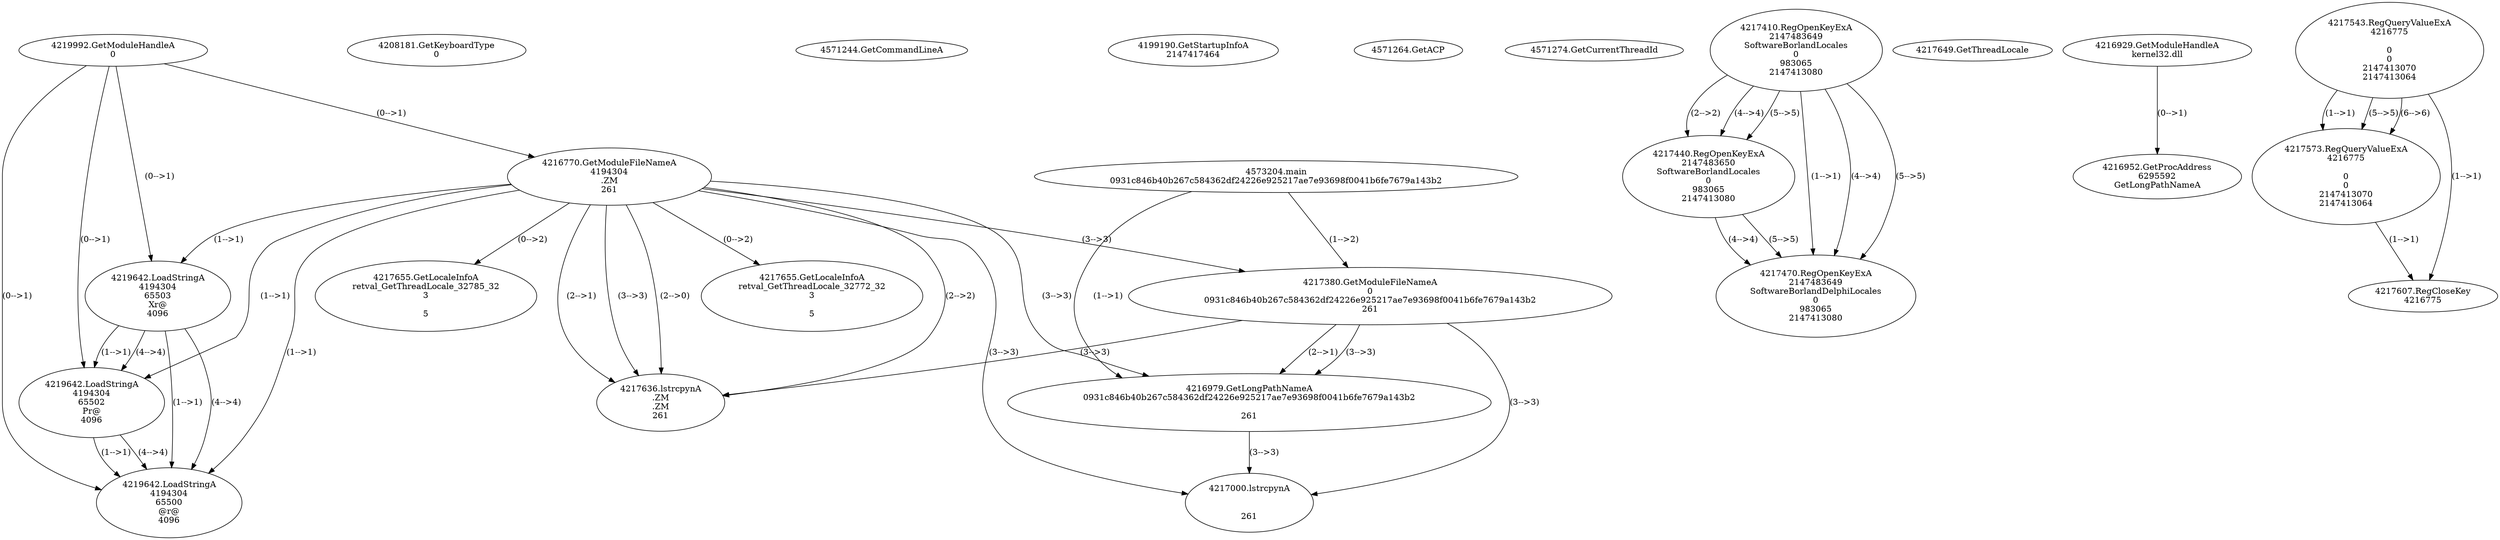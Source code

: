 // Global SCDG with merge call
digraph {
	0 [label="4573204.main
0931c846b40b267c584362df24226e925217ae7e93698f0041b6fe7679a143b2"]
	1 [label="4219992.GetModuleHandleA
0"]
	2 [label="4208181.GetKeyboardType
0"]
	3 [label="4571244.GetCommandLineA
"]
	4 [label="4199190.GetStartupInfoA
2147417464"]
	5 [label="4571264.GetACP
"]
	6 [label="4571274.GetCurrentThreadId
"]
	7 [label="4216770.GetModuleFileNameA
4194304
.ZM
261"]
	1 -> 7 [label="(0-->1)"]
	8 [label="4217380.GetModuleFileNameA
0
0931c846b40b267c584362df24226e925217ae7e93698f0041b6fe7679a143b2
261"]
	0 -> 8 [label="(1-->2)"]
	7 -> 8 [label="(3-->3)"]
	9 [label="4217410.RegOpenKeyExA
2147483649
Software\Borland\Locales
0
983065
2147413080"]
	10 [label="4217440.RegOpenKeyExA
2147483650
Software\Borland\Locales
0
983065
2147413080"]
	9 -> 10 [label="(2-->2)"]
	9 -> 10 [label="(4-->4)"]
	9 -> 10 [label="(5-->5)"]
	11 [label="4217470.RegOpenKeyExA
2147483649
Software\Borland\Delphi\Locales
0
983065
2147413080"]
	9 -> 11 [label="(1-->1)"]
	9 -> 11 [label="(4-->4)"]
	10 -> 11 [label="(4-->4)"]
	9 -> 11 [label="(5-->5)"]
	10 -> 11 [label="(5-->5)"]
	12 [label="4217636.lstrcpynA
.ZM
.ZM
261"]
	7 -> 12 [label="(2-->1)"]
	7 -> 12 [label="(2-->2)"]
	7 -> 12 [label="(3-->3)"]
	8 -> 12 [label="(3-->3)"]
	7 -> 12 [label="(2-->0)"]
	13 [label="4217649.GetThreadLocale
"]
	14 [label="4217655.GetLocaleInfoA
retval_GetThreadLocale_32772_32
3

5"]
	7 -> 14 [label="(0-->2)"]
	15 [label="4219642.LoadStringA
4194304
65503
Xr@
4096"]
	1 -> 15 [label="(0-->1)"]
	7 -> 15 [label="(1-->1)"]
	16 [label="4216929.GetModuleHandleA
kernel32.dll"]
	17 [label="4216952.GetProcAddress
6295592
GetLongPathNameA"]
	16 -> 17 [label="(0-->1)"]
	18 [label="4216979.GetLongPathNameA
0931c846b40b267c584362df24226e925217ae7e93698f0041b6fe7679a143b2

261"]
	0 -> 18 [label="(1-->1)"]
	8 -> 18 [label="(2-->1)"]
	7 -> 18 [label="(3-->3)"]
	8 -> 18 [label="(3-->3)"]
	19 [label="4217000.lstrcpynA


261"]
	7 -> 19 [label="(3-->3)"]
	8 -> 19 [label="(3-->3)"]
	18 -> 19 [label="(3-->3)"]
	20 [label="4217543.RegQueryValueExA
4216775

0
0
2147413070
2147413064"]
	21 [label="4217573.RegQueryValueExA
4216775

0
0
2147413070
2147413064"]
	20 -> 21 [label="(1-->1)"]
	20 -> 21 [label="(5-->5)"]
	20 -> 21 [label="(6-->6)"]
	22 [label="4217607.RegCloseKey
4216775"]
	20 -> 22 [label="(1-->1)"]
	21 -> 22 [label="(1-->1)"]
	23 [label="4217655.GetLocaleInfoA
retval_GetThreadLocale_32785_32
3

5"]
	7 -> 23 [label="(0-->2)"]
	24 [label="4219642.LoadStringA
4194304
65502
Pr@
4096"]
	1 -> 24 [label="(0-->1)"]
	7 -> 24 [label="(1-->1)"]
	15 -> 24 [label="(1-->1)"]
	15 -> 24 [label="(4-->4)"]
	25 [label="4219642.LoadStringA
4194304
65500
@r@
4096"]
	1 -> 25 [label="(0-->1)"]
	7 -> 25 [label="(1-->1)"]
	15 -> 25 [label="(1-->1)"]
	24 -> 25 [label="(1-->1)"]
	15 -> 25 [label="(4-->4)"]
	24 -> 25 [label="(4-->4)"]
}
